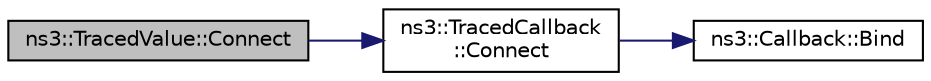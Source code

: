 digraph "ns3::TracedValue::Connect"
{
 // LATEX_PDF_SIZE
  edge [fontname="Helvetica",fontsize="10",labelfontname="Helvetica",labelfontsize="10"];
  node [fontname="Helvetica",fontsize="10",shape=record];
  rankdir="LR";
  Node1 [label="ns3::TracedValue::Connect",height=0.2,width=0.4,color="black", fillcolor="grey75", style="filled", fontcolor="black",tooltip="Connect a Callback with a context string."];
  Node1 -> Node2 [color="midnightblue",fontsize="10",style="solid",fontname="Helvetica"];
  Node2 [label="ns3::TracedCallback\l::Connect",height=0.2,width=0.4,color="black", fillcolor="white", style="filled",URL="$classns3_1_1_traced_callback.html#af515943be1f2274d9cb0b1caa9a5dcf9",tooltip="Append a Callback to the chain with a context."];
  Node2 -> Node3 [color="midnightblue",fontsize="10",style="solid",fontname="Helvetica"];
  Node3 [label="ns3::Callback::Bind",height=0.2,width=0.4,color="black", fillcolor="white", style="filled",URL="$classns3_1_1_callback.html#a908ea9399c61230ae472f92be115495d",tooltip="Bind the first arguments."];
}
